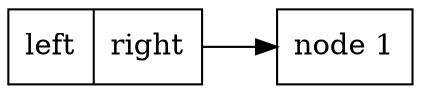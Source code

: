 digraph G {
    node0 [label="{left|right}", shape=record];
    node1 [shape=rectangle, label="node 1"];
    node0 -> node1;
    rankdir=LR;
}
